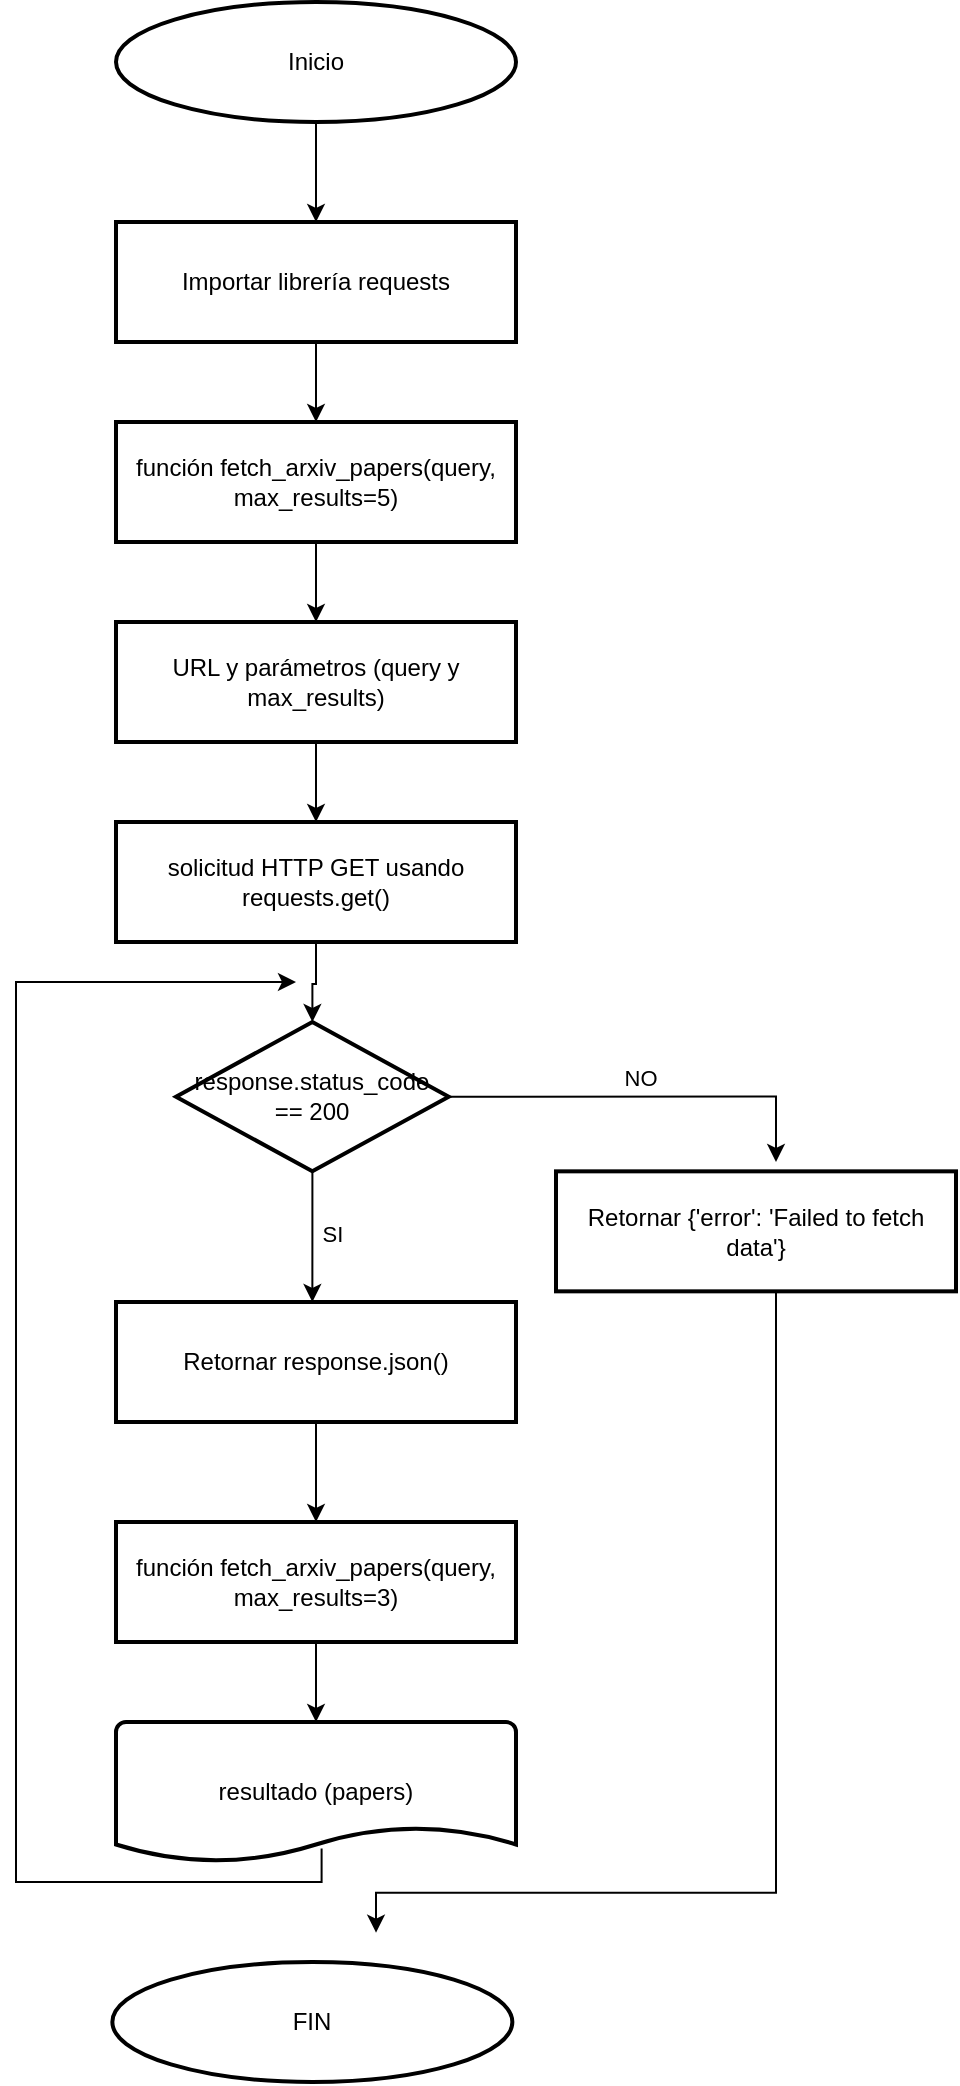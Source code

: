 <mxfile version="26.2.8">
  <diagram name="Página-1" id="sZ-7FVnX-rFZTUt87pl4">
    <mxGraphModel dx="1036" dy="570" grid="1" gridSize="10" guides="1" tooltips="1" connect="1" arrows="1" fold="1" page="1" pageScale="1" pageWidth="850" pageHeight="1100" math="0" shadow="0">
      <root>
        <mxCell id="0" />
        <mxCell id="1" parent="0" />
        <mxCell id="Nj35qS6U2ayy-dGhJ9tM-3" value="" style="edgeStyle=orthogonalEdgeStyle;rounded=0;orthogonalLoop=1;jettySize=auto;html=1;" edge="1" parent="1" source="Nj35qS6U2ayy-dGhJ9tM-1" target="Nj35qS6U2ayy-dGhJ9tM-2">
          <mxGeometry relative="1" as="geometry" />
        </mxCell>
        <mxCell id="Nj35qS6U2ayy-dGhJ9tM-1" value="Inicio" style="strokeWidth=2;html=1;shape=mxgraph.flowchart.start_1;whiteSpace=wrap;" vertex="1" parent="1">
          <mxGeometry x="280" y="30" width="200" height="60" as="geometry" />
        </mxCell>
        <mxCell id="Nj35qS6U2ayy-dGhJ9tM-5" value="" style="edgeStyle=orthogonalEdgeStyle;rounded=0;orthogonalLoop=1;jettySize=auto;html=1;" edge="1" parent="1" source="Nj35qS6U2ayy-dGhJ9tM-2" target="Nj35qS6U2ayy-dGhJ9tM-4">
          <mxGeometry relative="1" as="geometry" />
        </mxCell>
        <mxCell id="Nj35qS6U2ayy-dGhJ9tM-2" value="Importar librería requests" style="rounded=1;whiteSpace=wrap;html=1;absoluteArcSize=1;arcSize=0;strokeWidth=2;" vertex="1" parent="1">
          <mxGeometry x="280" y="140" width="200" height="60" as="geometry" />
        </mxCell>
        <mxCell id="Nj35qS6U2ayy-dGhJ9tM-7" value="" style="edgeStyle=orthogonalEdgeStyle;rounded=0;orthogonalLoop=1;jettySize=auto;html=1;" edge="1" parent="1" source="Nj35qS6U2ayy-dGhJ9tM-4" target="Nj35qS6U2ayy-dGhJ9tM-6">
          <mxGeometry relative="1" as="geometry" />
        </mxCell>
        <mxCell id="Nj35qS6U2ayy-dGhJ9tM-4" value="función fetch_arxiv_papers(query, max_results=5)" style="rounded=1;whiteSpace=wrap;html=1;absoluteArcSize=1;arcSize=0;strokeWidth=2;" vertex="1" parent="1">
          <mxGeometry x="280" y="240" width="200" height="60" as="geometry" />
        </mxCell>
        <mxCell id="Nj35qS6U2ayy-dGhJ9tM-9" value="" style="edgeStyle=orthogonalEdgeStyle;rounded=0;orthogonalLoop=1;jettySize=auto;html=1;" edge="1" parent="1" source="Nj35qS6U2ayy-dGhJ9tM-6" target="Nj35qS6U2ayy-dGhJ9tM-8">
          <mxGeometry relative="1" as="geometry" />
        </mxCell>
        <mxCell id="Nj35qS6U2ayy-dGhJ9tM-6" value="URL y parámetros (query y max_results)" style="rounded=1;whiteSpace=wrap;html=1;absoluteArcSize=1;arcSize=0;strokeWidth=2;" vertex="1" parent="1">
          <mxGeometry x="280" y="340" width="200" height="60" as="geometry" />
        </mxCell>
        <mxCell id="Nj35qS6U2ayy-dGhJ9tM-17" value="" style="edgeStyle=orthogonalEdgeStyle;rounded=0;orthogonalLoop=1;jettySize=auto;html=1;spacingLeft=0;spacingRight=6;" edge="1" parent="1">
          <mxGeometry relative="1" as="geometry">
            <mxPoint x="380" y="500" as="sourcePoint" />
            <mxPoint x="378.2" y="540" as="targetPoint" />
            <Array as="points">
              <mxPoint x="380" y="521" />
              <mxPoint x="378" y="521" />
            </Array>
          </mxGeometry>
        </mxCell>
        <mxCell id="Nj35qS6U2ayy-dGhJ9tM-8" value="solicitud HTTP GET usando requests.get()" style="rounded=1;whiteSpace=wrap;html=1;absoluteArcSize=1;arcSize=0;strokeWidth=2;" vertex="1" parent="1">
          <mxGeometry x="280" y="440" width="200" height="60" as="geometry" />
        </mxCell>
        <mxCell id="Nj35qS6U2ayy-dGhJ9tM-11" value="" style="edgeStyle=orthogonalEdgeStyle;rounded=0;orthogonalLoop=1;jettySize=auto;html=1;" edge="1" parent="1" source="Nj35qS6U2ayy-dGhJ9tM-14">
          <mxGeometry relative="1" as="geometry">
            <mxPoint x="378.182" y="680" as="targetPoint" />
          </mxGeometry>
        </mxCell>
        <mxCell id="Nj35qS6U2ayy-dGhJ9tM-12" value="SI" style="edgeLabel;html=1;align=center;verticalAlign=middle;resizable=0;points=[];" vertex="1" connectable="0" parent="Nj35qS6U2ayy-dGhJ9tM-11">
          <mxGeometry x="-0.569" y="-2" relative="1" as="geometry">
            <mxPoint x="12" y="17" as="offset" />
          </mxGeometry>
        </mxCell>
        <mxCell id="Nj35qS6U2ayy-dGhJ9tM-13" style="edgeStyle=orthogonalEdgeStyle;rounded=0;orthogonalLoop=1;jettySize=auto;html=1;exitX=1;exitY=0.5;exitDx=0;exitDy=0;exitPerimeter=0;" edge="1" parent="1" source="Nj35qS6U2ayy-dGhJ9tM-14">
          <mxGeometry relative="1" as="geometry">
            <mxPoint x="446.364" y="577.333" as="targetPoint" />
          </mxGeometry>
        </mxCell>
        <mxCell id="Nj35qS6U2ayy-dGhJ9tM-14" value="response.status_code == 200" style="strokeWidth=2;html=1;shape=mxgraph.flowchart.decision;whiteSpace=wrap;" vertex="1" parent="1">
          <mxGeometry x="310" y="540" width="136.364" height="74.667" as="geometry" />
        </mxCell>
        <mxCell id="Nj35qS6U2ayy-dGhJ9tM-15" value="" style="edgeStyle=orthogonalEdgeStyle;rounded=0;orthogonalLoop=1;jettySize=auto;html=1;exitX=1;exitY=0.5;exitDx=0;exitDy=0;exitPerimeter=0;" edge="1" parent="1" source="Nj35qS6U2ayy-dGhJ9tM-14">
          <mxGeometry relative="1" as="geometry">
            <mxPoint x="491.818" y="512" as="sourcePoint" />
            <mxPoint x="610" y="610" as="targetPoint" />
            <Array as="points">
              <mxPoint x="610" y="577" />
            </Array>
          </mxGeometry>
        </mxCell>
        <mxCell id="Nj35qS6U2ayy-dGhJ9tM-16" value="NO" style="edgeLabel;html=1;align=center;verticalAlign=middle;resizable=0;points=[];" vertex="1" connectable="0" parent="Nj35qS6U2ayy-dGhJ9tM-15">
          <mxGeometry x="-0.061" relative="1" as="geometry">
            <mxPoint x="3" y="-10" as="offset" />
          </mxGeometry>
        </mxCell>
        <mxCell id="Nj35qS6U2ayy-dGhJ9tM-23" value="" style="edgeStyle=orthogonalEdgeStyle;rounded=0;orthogonalLoop=1;jettySize=auto;html=1;" edge="1" parent="1" source="Nj35qS6U2ayy-dGhJ9tM-20" target="Nj35qS6U2ayy-dGhJ9tM-22">
          <mxGeometry relative="1" as="geometry" />
        </mxCell>
        <mxCell id="Nj35qS6U2ayy-dGhJ9tM-20" value="Retornar response.json()" style="rounded=1;whiteSpace=wrap;html=1;absoluteArcSize=1;arcSize=0;strokeWidth=2;" vertex="1" parent="1">
          <mxGeometry x="280" y="680" width="200" height="60" as="geometry" />
        </mxCell>
        <mxCell id="Nj35qS6U2ayy-dGhJ9tM-27" value="" style="edgeStyle=orthogonalEdgeStyle;rounded=0;orthogonalLoop=1;jettySize=auto;html=1;" edge="1" parent="1">
          <mxGeometry relative="1" as="geometry">
            <mxPoint x="610" y="660.0" as="sourcePoint" />
            <mxPoint x="410" y="995.33" as="targetPoint" />
            <Array as="points">
              <mxPoint x="610" y="975.33" />
              <mxPoint x="410" y="975.33" />
            </Array>
          </mxGeometry>
        </mxCell>
        <mxCell id="Nj35qS6U2ayy-dGhJ9tM-21" value="Retornar {&#39;error&#39;: &#39;Failed to fetch data&#39;}" style="rounded=1;whiteSpace=wrap;html=1;absoluteArcSize=1;arcSize=0;strokeWidth=2;" vertex="1" parent="1">
          <mxGeometry x="500" y="614.67" width="200" height="60" as="geometry" />
        </mxCell>
        <mxCell id="Nj35qS6U2ayy-dGhJ9tM-25" value="" style="edgeStyle=orthogonalEdgeStyle;rounded=0;orthogonalLoop=1;jettySize=auto;html=1;" edge="1" parent="1" source="Nj35qS6U2ayy-dGhJ9tM-22" target="Nj35qS6U2ayy-dGhJ9tM-24">
          <mxGeometry relative="1" as="geometry" />
        </mxCell>
        <mxCell id="Nj35qS6U2ayy-dGhJ9tM-22" value="función fetch_arxiv_papers(query, max_results=3)" style="rounded=1;whiteSpace=wrap;html=1;absoluteArcSize=1;arcSize=0;strokeWidth=2;" vertex="1" parent="1">
          <mxGeometry x="280" y="790" width="200" height="60" as="geometry" />
        </mxCell>
        <mxCell id="Nj35qS6U2ayy-dGhJ9tM-32" value="" style="edgeStyle=orthogonalEdgeStyle;rounded=0;orthogonalLoop=1;jettySize=auto;html=1;exitX=0.514;exitY=0.903;exitDx=0;exitDy=0;exitPerimeter=0;" edge="1" parent="1" source="Nj35qS6U2ayy-dGhJ9tM-24">
          <mxGeometry relative="1" as="geometry">
            <mxPoint x="390" y="970" as="sourcePoint" />
            <mxPoint x="370" y="520" as="targetPoint" />
            <Array as="points">
              <mxPoint x="383" y="970" />
              <mxPoint x="230" y="970" />
              <mxPoint x="230" y="520" />
            </Array>
          </mxGeometry>
        </mxCell>
        <mxCell id="Nj35qS6U2ayy-dGhJ9tM-24" value="resultado (papers)" style="strokeWidth=2;html=1;shape=mxgraph.flowchart.document2;whiteSpace=wrap;size=0.25;" vertex="1" parent="1">
          <mxGeometry x="280" y="890" width="200" height="70" as="geometry" />
        </mxCell>
        <mxCell id="Nj35qS6U2ayy-dGhJ9tM-30" value="FIN" style="strokeWidth=2;html=1;shape=mxgraph.flowchart.start_1;whiteSpace=wrap;" vertex="1" parent="1">
          <mxGeometry x="278.18" y="1010" width="200" height="60" as="geometry" />
        </mxCell>
      </root>
    </mxGraphModel>
  </diagram>
</mxfile>
